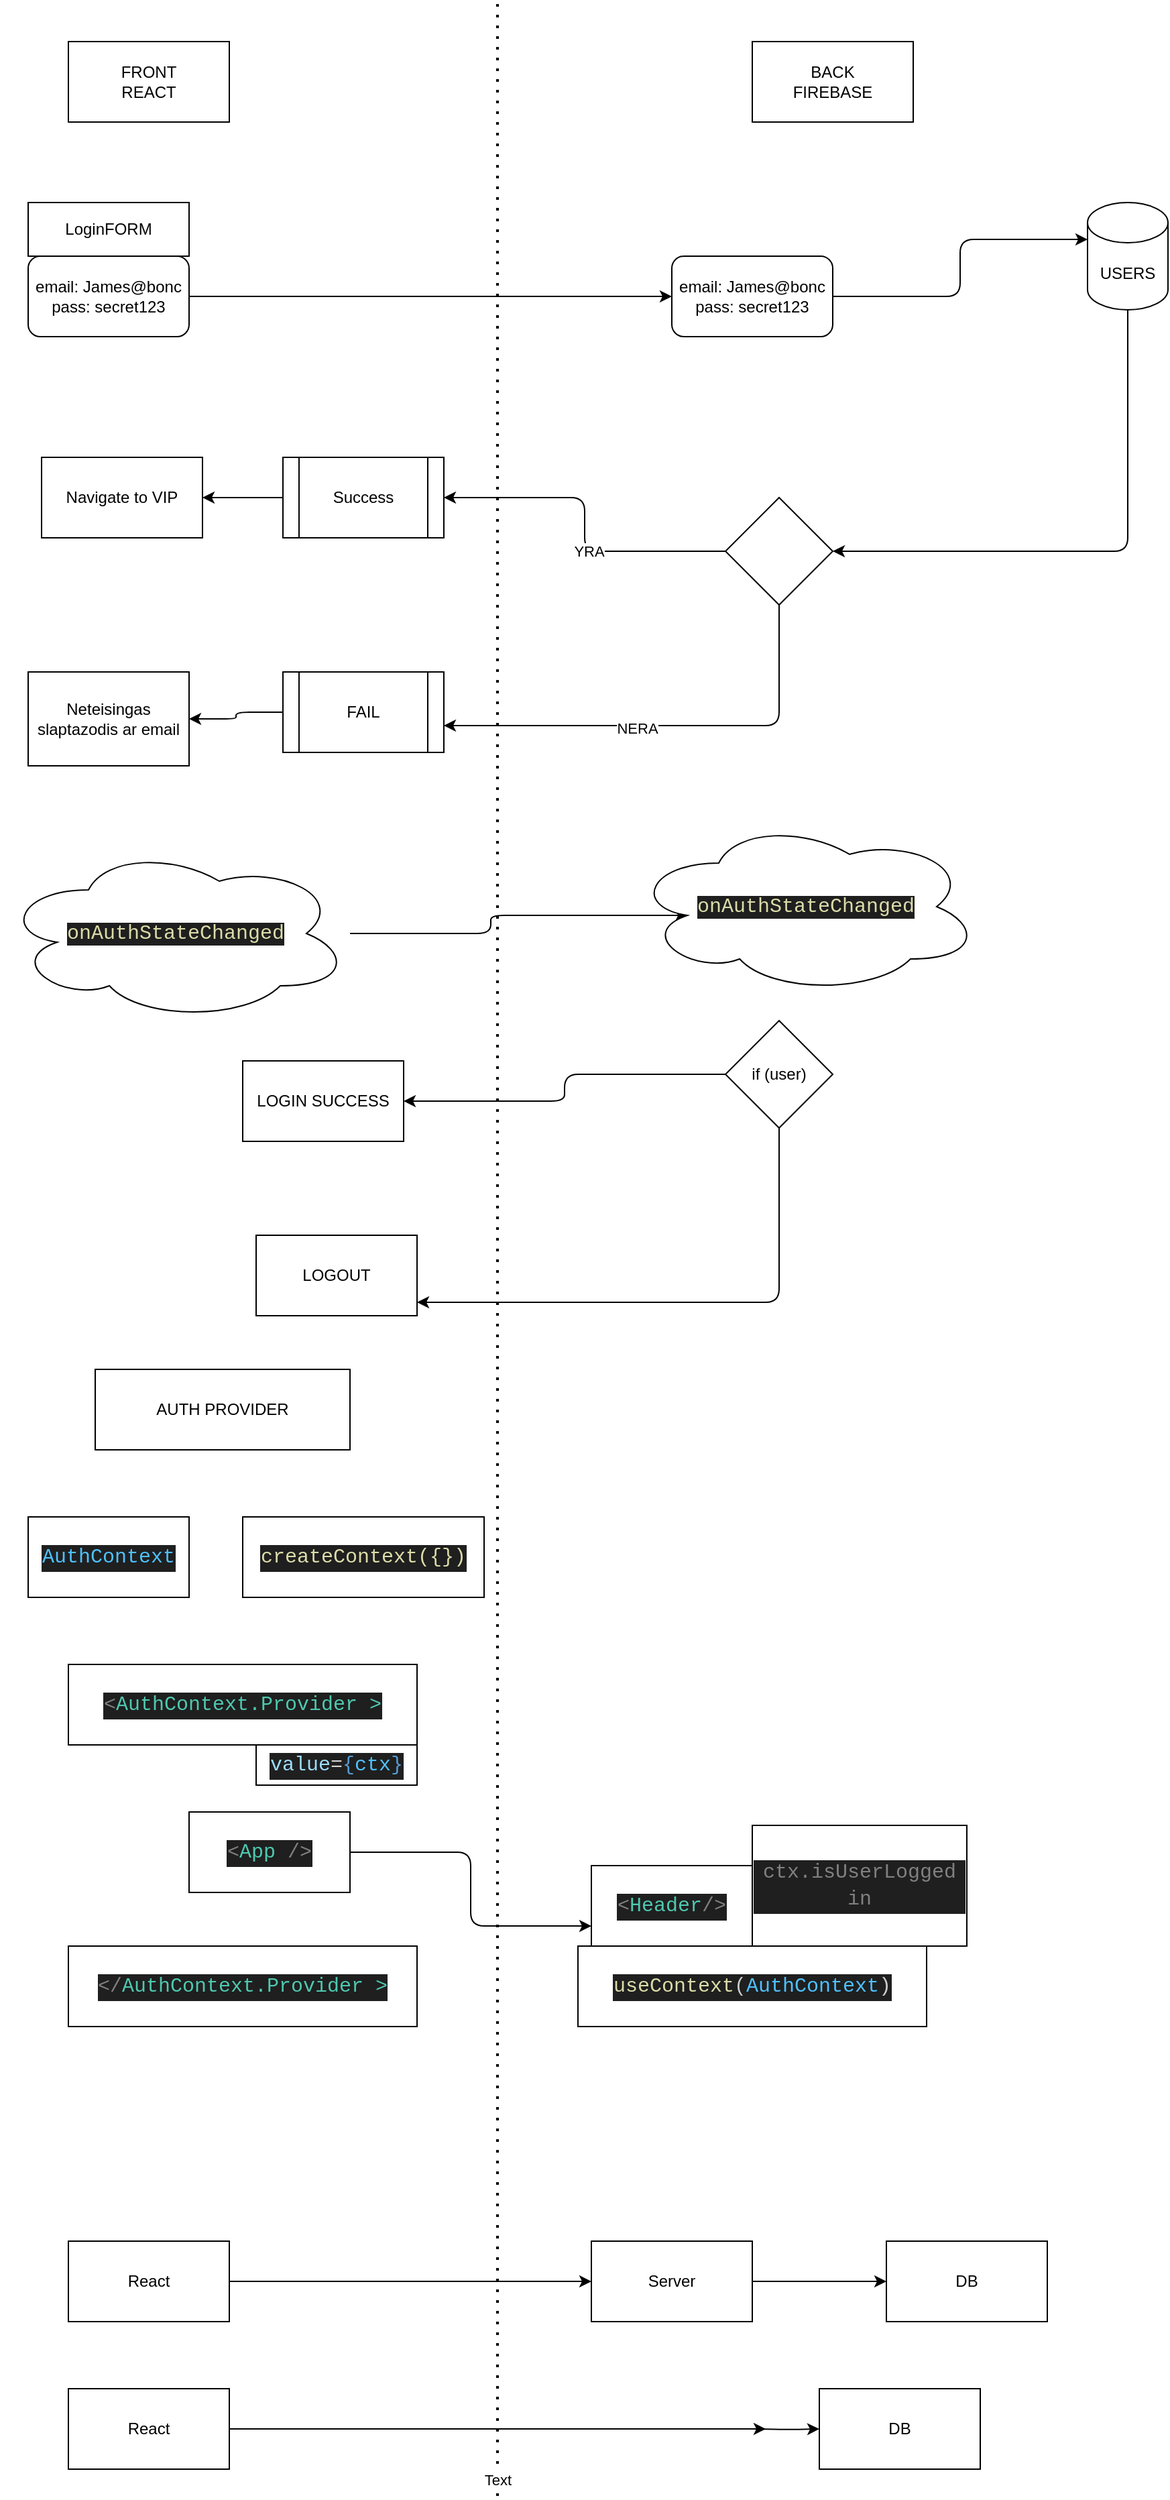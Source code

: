 <mxfile>
    <diagram id="fnSBRcc_dxPOJhorSgFZ" name="Page-1">
        <mxGraphModel dx="888" dy="535" grid="1" gridSize="10" guides="1" tooltips="1" connect="1" arrows="1" fold="1" page="1" pageScale="1" pageWidth="850" pageHeight="1100" math="0" shadow="0">
            <root>
                <mxCell id="0"/>
                <mxCell id="1" parent="0"/>
                <mxCell id="2" value="FRONT&lt;br&gt;REACT" style="rounded=0;whiteSpace=wrap;html=1;" vertex="1" parent="1">
                    <mxGeometry x="120" y="40" width="120" height="60" as="geometry"/>
                </mxCell>
                <mxCell id="3" value="BACK&lt;br&gt;FIREBASE" style="rounded=0;whiteSpace=wrap;html=1;" vertex="1" parent="1">
                    <mxGeometry x="630" y="40" width="120" height="60" as="geometry"/>
                </mxCell>
                <mxCell id="4" value="" style="endArrow=none;dashed=1;html=1;dashPattern=1 3;strokeWidth=2;" edge="1" parent="1">
                    <mxGeometry width="50" height="50" relative="1" as="geometry">
                        <mxPoint x="440" y="1870" as="sourcePoint"/>
                        <mxPoint x="440" y="10" as="targetPoint"/>
                    </mxGeometry>
                </mxCell>
                <mxCell id="48" value="Text" style="edgeLabel;html=1;align=center;verticalAlign=middle;resizable=0;points=[];" vertex="1" connectable="0" parent="4">
                    <mxGeometry x="-0.987" relative="1" as="geometry">
                        <mxPoint as="offset"/>
                    </mxGeometry>
                </mxCell>
                <mxCell id="5" value="LoginFORM" style="rounded=0;whiteSpace=wrap;html=1;" vertex="1" parent="1">
                    <mxGeometry x="90" y="160" width="120" height="40" as="geometry"/>
                </mxCell>
                <mxCell id="7" style="edgeStyle=none;html=1;" edge="1" parent="1" source="6">
                    <mxGeometry relative="1" as="geometry">
                        <mxPoint x="570" y="230" as="targetPoint"/>
                    </mxGeometry>
                </mxCell>
                <mxCell id="6" value="email: James@bonc&lt;br&gt;pass: secret123" style="rounded=1;whiteSpace=wrap;html=1;" vertex="1" parent="1">
                    <mxGeometry x="90" y="200" width="120" height="60" as="geometry"/>
                </mxCell>
                <mxCell id="10" style="edgeStyle=orthogonalEdgeStyle;html=1;entryX=0;entryY=0;entryDx=0;entryDy=27.5;entryPerimeter=0;" edge="1" parent="1" source="8" target="9">
                    <mxGeometry relative="1" as="geometry"/>
                </mxCell>
                <mxCell id="8" value="email: James@bonc&lt;br&gt;pass: secret123" style="rounded=1;whiteSpace=wrap;html=1;" vertex="1" parent="1">
                    <mxGeometry x="570" y="200" width="120" height="60" as="geometry"/>
                </mxCell>
                <mxCell id="12" style="edgeStyle=orthogonalEdgeStyle;html=1;entryX=1;entryY=0.5;entryDx=0;entryDy=0;" edge="1" parent="1" source="9" target="11">
                    <mxGeometry relative="1" as="geometry">
                        <Array as="points">
                            <mxPoint x="910" y="420"/>
                        </Array>
                    </mxGeometry>
                </mxCell>
                <mxCell id="9" value="USERS" style="shape=cylinder3;whiteSpace=wrap;html=1;boundedLbl=1;backgroundOutline=1;size=15;" vertex="1" parent="1">
                    <mxGeometry x="880" y="160" width="60" height="80" as="geometry"/>
                </mxCell>
                <mxCell id="13" style="edgeStyle=orthogonalEdgeStyle;html=1;" edge="1" parent="1" source="11" target="17">
                    <mxGeometry relative="1" as="geometry">
                        <mxPoint x="330" y="380" as="targetPoint"/>
                    </mxGeometry>
                </mxCell>
                <mxCell id="15" value="YRA" style="edgeLabel;html=1;align=center;verticalAlign=middle;resizable=0;points=[];" vertex="1" connectable="0" parent="13">
                    <mxGeometry x="-0.181" relative="1" as="geometry">
                        <mxPoint as="offset"/>
                    </mxGeometry>
                </mxCell>
                <mxCell id="14" style="edgeStyle=orthogonalEdgeStyle;html=1;" edge="1" parent="1" source="11" target="18">
                    <mxGeometry relative="1" as="geometry">
                        <mxPoint x="380" y="560" as="targetPoint"/>
                        <Array as="points">
                            <mxPoint x="650" y="550"/>
                            <mxPoint x="380" y="550"/>
                        </Array>
                    </mxGeometry>
                </mxCell>
                <mxCell id="16" value="NERA" style="edgeLabel;html=1;align=center;verticalAlign=middle;resizable=0;points=[];" vertex="1" connectable="0" parent="14">
                    <mxGeometry x="0.152" y="2" relative="1" as="geometry">
                        <mxPoint as="offset"/>
                    </mxGeometry>
                </mxCell>
                <mxCell id="11" value="" style="rhombus;whiteSpace=wrap;html=1;" vertex="1" parent="1">
                    <mxGeometry x="610" y="380" width="80" height="80" as="geometry"/>
                </mxCell>
                <mxCell id="20" style="edgeStyle=orthogonalEdgeStyle;html=1;entryX=1;entryY=0.5;entryDx=0;entryDy=0;" edge="1" parent="1" source="17" target="19">
                    <mxGeometry relative="1" as="geometry"/>
                </mxCell>
                <mxCell id="17" value="Success" style="shape=process;whiteSpace=wrap;html=1;backgroundOutline=1;" vertex="1" parent="1">
                    <mxGeometry x="280" y="350" width="120" height="60" as="geometry"/>
                </mxCell>
                <mxCell id="22" style="edgeStyle=orthogonalEdgeStyle;html=1;entryX=1;entryY=0.5;entryDx=0;entryDy=0;" edge="1" parent="1" source="18" target="21">
                    <mxGeometry relative="1" as="geometry"/>
                </mxCell>
                <mxCell id="18" value="FAIL" style="shape=process;whiteSpace=wrap;html=1;backgroundOutline=1;" vertex="1" parent="1">
                    <mxGeometry x="280" y="510" width="120" height="60" as="geometry"/>
                </mxCell>
                <mxCell id="19" value="Navigate to VIP" style="rounded=0;whiteSpace=wrap;html=1;" vertex="1" parent="1">
                    <mxGeometry x="100" y="350" width="120" height="60" as="geometry"/>
                </mxCell>
                <mxCell id="21" value="Neteisingas slaptazodis ar email" style="rounded=0;whiteSpace=wrap;html=1;" vertex="1" parent="1">
                    <mxGeometry x="90" y="510" width="120" height="70" as="geometry"/>
                </mxCell>
                <mxCell id="28" style="edgeStyle=orthogonalEdgeStyle;html=1;entryX=0.16;entryY=0.55;entryDx=0;entryDy=0;entryPerimeter=0;" edge="1" parent="1" source="26" target="27">
                    <mxGeometry relative="1" as="geometry"/>
                </mxCell>
                <mxCell id="26" value="&lt;span style=&quot;color: rgb(220, 220, 170); font-family: &amp;quot;Cascadia code PL&amp;quot;, Menlo, Monaco, &amp;quot;Courier New&amp;quot;, monospace, Consolas, &amp;quot;Courier New&amp;quot;, monospace; font-size: 15px; background-color: rgb(31, 31, 31);&quot;&gt;onAuthStateChanged&lt;/span&gt;" style="ellipse;shape=cloud;whiteSpace=wrap;html=1;" vertex="1" parent="1">
                    <mxGeometry x="70" y="640" width="260" height="130" as="geometry"/>
                </mxCell>
                <mxCell id="27" value="&lt;span style=&quot;color: rgb(220, 220, 170); font-family: &amp;quot;Cascadia code PL&amp;quot;, Menlo, Monaco, &amp;quot;Courier New&amp;quot;, monospace, Consolas, &amp;quot;Courier New&amp;quot;, monospace; font-size: 15px; background-color: rgb(31, 31, 31);&quot;&gt;onAuthStateChanged&lt;/span&gt;" style="ellipse;shape=cloud;whiteSpace=wrap;html=1;" vertex="1" parent="1">
                    <mxGeometry x="540" y="620" width="260" height="130" as="geometry"/>
                </mxCell>
                <mxCell id="33" style="edgeStyle=orthogonalEdgeStyle;html=1;" edge="1" parent="1" source="30" target="34">
                    <mxGeometry relative="1" as="geometry">
                        <mxPoint x="320" y="840" as="targetPoint"/>
                    </mxGeometry>
                </mxCell>
                <mxCell id="35" style="edgeStyle=orthogonalEdgeStyle;html=1;" edge="1" parent="1" source="30" target="36">
                    <mxGeometry relative="1" as="geometry">
                        <mxPoint x="420" y="980" as="targetPoint"/>
                        <Array as="points">
                            <mxPoint x="650" y="980"/>
                        </Array>
                    </mxGeometry>
                </mxCell>
                <mxCell id="30" value="if (user)" style="rhombus;whiteSpace=wrap;html=1;" vertex="1" parent="1">
                    <mxGeometry x="610" y="770" width="80" height="80" as="geometry"/>
                </mxCell>
                <mxCell id="34" value="LOGIN SUCCESS" style="rounded=0;whiteSpace=wrap;html=1;" vertex="1" parent="1">
                    <mxGeometry x="250" y="800" width="120" height="60" as="geometry"/>
                </mxCell>
                <mxCell id="36" value="LOGOUT" style="rounded=0;whiteSpace=wrap;html=1;" vertex="1" parent="1">
                    <mxGeometry x="260" y="930" width="120" height="60" as="geometry"/>
                </mxCell>
                <mxCell id="37" value="AUTH PROVIDER" style="rounded=0;whiteSpace=wrap;html=1;" vertex="1" parent="1">
                    <mxGeometry x="140" y="1030" width="190" height="60" as="geometry"/>
                </mxCell>
                <mxCell id="38" value="&lt;div style=&quot;color: rgb(204, 204, 204); background-color: rgb(31, 31, 31); font-family: &amp;quot;Cascadia code PL&amp;quot;, Menlo, Monaco, &amp;quot;Courier New&amp;quot;, monospace, Consolas, &amp;quot;Courier New&amp;quot;, monospace; font-size: 15px; line-height: 20px;&quot;&gt;&lt;span style=&quot;color: #dcdcaa;&quot;&gt;createContext({})&lt;/span&gt;&lt;/div&gt;" style="rounded=0;whiteSpace=wrap;html=1;" vertex="1" parent="1">
                    <mxGeometry x="250" y="1140" width="180" height="60" as="geometry"/>
                </mxCell>
                <mxCell id="39" value="&lt;div style=&quot;color: rgb(204, 204, 204); background-color: rgb(31, 31, 31); font-family: &amp;quot;Cascadia code PL&amp;quot;, Menlo, Monaco, &amp;quot;Courier New&amp;quot;, monospace, Consolas, &amp;quot;Courier New&amp;quot;, monospace; font-size: 15px; line-height: 20px;&quot;&gt;&lt;span style=&quot;color: #4fc1ff;&quot;&gt;AuthContext&lt;/span&gt;&lt;/div&gt;" style="rounded=0;whiteSpace=wrap;html=1;" vertex="1" parent="1">
                    <mxGeometry x="90" y="1140" width="120" height="60" as="geometry"/>
                </mxCell>
                <mxCell id="45" style="edgeStyle=orthogonalEdgeStyle;html=1;entryX=0;entryY=0.75;entryDx=0;entryDy=0;" edge="1" parent="1" source="40" target="44">
                    <mxGeometry relative="1" as="geometry"/>
                </mxCell>
                <mxCell id="40" value="&lt;div style=&quot;color: rgb(204, 204, 204); background-color: rgb(31, 31, 31); font-family: &amp;quot;Cascadia code PL&amp;quot;, Menlo, Monaco, &amp;quot;Courier New&amp;quot;, monospace, Consolas, &amp;quot;Courier New&amp;quot;, monospace; font-size: 15px; line-height: 20px;&quot;&gt;&lt;span style=&quot;color: #808080;&quot;&gt;&amp;lt;&lt;/span&gt;&lt;span style=&quot;color: #4ec9b0;&quot;&gt;App&lt;/span&gt; &lt;span style=&quot;color: #808080;&quot;&gt;/&amp;gt;&lt;/span&gt;&lt;/div&gt;" style="rounded=0;whiteSpace=wrap;html=1;" vertex="1" parent="1">
                    <mxGeometry x="210" y="1360" width="120" height="60" as="geometry"/>
                </mxCell>
                <mxCell id="41" value="&lt;div style=&quot;color: rgb(204, 204, 204); background-color: rgb(31, 31, 31); font-family: &amp;quot;Cascadia code PL&amp;quot;, Menlo, Monaco, &amp;quot;Courier New&amp;quot;, monospace, Consolas, &amp;quot;Courier New&amp;quot;, monospace; font-size: 15px; line-height: 20px;&quot;&gt;&lt;div style=&quot;line-height: 20px;&quot;&gt;&lt;span style=&quot;color: #808080;&quot;&gt;&amp;lt;&lt;/span&gt;&lt;span style=&quot;color: #4ec9b0;&quot;&gt;AuthContext.Provider &amp;gt;&lt;/span&gt;&lt;/div&gt;&lt;/div&gt;" style="rounded=0;whiteSpace=wrap;html=1;" vertex="1" parent="1">
                    <mxGeometry x="120" y="1250" width="260" height="60" as="geometry"/>
                </mxCell>
                <mxCell id="42" value="&lt;div style=&quot;color: rgb(204, 204, 204); background-color: rgb(31, 31, 31); font-family: &amp;quot;Cascadia code PL&amp;quot;, Menlo, Monaco, &amp;quot;Courier New&amp;quot;, monospace, Consolas, &amp;quot;Courier New&amp;quot;, monospace; font-size: 15px; line-height: 20px;&quot;&gt;&lt;div style=&quot;line-height: 20px;&quot;&gt;&lt;span style=&quot;color: #808080;&quot;&gt;&amp;lt;/&lt;/span&gt;&lt;span style=&quot;color: #4ec9b0;&quot;&gt;AuthContext.Provider &amp;gt;&lt;/span&gt;&lt;/div&gt;&lt;/div&gt;" style="rounded=0;whiteSpace=wrap;html=1;" vertex="1" parent="1">
                    <mxGeometry x="120" y="1460" width="260" height="60" as="geometry"/>
                </mxCell>
                <mxCell id="43" value="&lt;div style=&quot;color: rgb(204, 204, 204); background-color: rgb(31, 31, 31); font-family: &amp;quot;Cascadia code PL&amp;quot;, Menlo, Monaco, &amp;quot;Courier New&amp;quot;, monospace, Consolas, &amp;quot;Courier New&amp;quot;, monospace; font-size: 15px; line-height: 20px;&quot;&gt;&lt;span style=&quot;color: #9cdcfe;&quot;&gt;value&lt;/span&gt;&lt;span style=&quot;color: #d4d4d4;&quot;&gt;=&lt;/span&gt;&lt;span style=&quot;color: #569cd6;&quot;&gt;{&lt;/span&gt;&lt;span style=&quot;color: #4fc1ff;&quot;&gt;ctx&lt;/span&gt;&lt;span style=&quot;color: #569cd6;&quot;&gt;}&lt;/span&gt;&lt;/div&gt;" style="rounded=0;whiteSpace=wrap;html=1;" vertex="1" parent="1">
                    <mxGeometry x="260" y="1310" width="120" height="30" as="geometry"/>
                </mxCell>
                <mxCell id="44" value="&lt;div style=&quot;background-color: rgb(31, 31, 31); font-family: &amp;quot;Cascadia code PL&amp;quot;, Menlo, Monaco, &amp;quot;Courier New&amp;quot;, monospace, Consolas, &amp;quot;Courier New&amp;quot;, monospace; font-size: 15px; line-height: 20px;&quot;&gt;&lt;span style=&quot;color: rgb(128, 128, 128);&quot;&gt;&amp;lt;&lt;/span&gt;&lt;font color=&quot;#4ec9b0&quot;&gt;Header&lt;/font&gt;&lt;span style=&quot;color: rgb(128, 128, 128);&quot;&gt;/&amp;gt;&lt;/span&gt;&lt;/div&gt;" style="rounded=0;whiteSpace=wrap;html=1;" vertex="1" parent="1">
                    <mxGeometry x="510" y="1400" width="120" height="60" as="geometry"/>
                </mxCell>
                <mxCell id="46" value="&lt;div style=&quot;background-color: rgb(31, 31, 31); font-family: &amp;quot;Cascadia code PL&amp;quot;, Menlo, Monaco, &amp;quot;Courier New&amp;quot;, monospace, Consolas, &amp;quot;Courier New&amp;quot;, monospace; font-size: 15px; line-height: 20px;&quot;&gt;&lt;font color=&quot;#808080&quot;&gt;ctx.isUserLogged in&lt;/font&gt;&lt;/div&gt;" style="rounded=0;whiteSpace=wrap;html=1;" vertex="1" parent="1">
                    <mxGeometry x="630" y="1370" width="160" height="90" as="geometry"/>
                </mxCell>
                <mxCell id="47" value="&lt;div style=&quot;color: rgb(204, 204, 204); background-color: rgb(31, 31, 31); font-family: &amp;quot;Cascadia code PL&amp;quot;, Menlo, Monaco, &amp;quot;Courier New&amp;quot;, monospace, Consolas, &amp;quot;Courier New&amp;quot;, monospace; font-size: 15px; line-height: 20px;&quot;&gt;&lt;span style=&quot;color: #dcdcaa;&quot;&gt;useContext&lt;/span&gt;(&lt;span style=&quot;color: #4fc1ff;&quot;&gt;AuthContext&lt;/span&gt;)&lt;/div&gt;" style="rounded=0;whiteSpace=wrap;html=1;" vertex="1" parent="1">
                    <mxGeometry x="500" y="1460" width="260" height="60" as="geometry"/>
                </mxCell>
                <mxCell id="51" style="edgeStyle=orthogonalEdgeStyle;html=1;" edge="1" parent="1" source="50" target="52">
                    <mxGeometry relative="1" as="geometry">
                        <mxPoint x="510" y="1710" as="targetPoint"/>
                    </mxGeometry>
                </mxCell>
                <mxCell id="50" value="React" style="rounded=0;whiteSpace=wrap;html=1;" vertex="1" parent="1">
                    <mxGeometry x="120" y="1680" width="120" height="60" as="geometry"/>
                </mxCell>
                <mxCell id="54" style="edgeStyle=orthogonalEdgeStyle;html=1;entryX=0;entryY=0.5;entryDx=0;entryDy=0;" edge="1" parent="1" source="52" target="53">
                    <mxGeometry relative="1" as="geometry"/>
                </mxCell>
                <mxCell id="52" value="Server" style="rounded=0;whiteSpace=wrap;html=1;" vertex="1" parent="1">
                    <mxGeometry x="510" y="1680" width="120" height="60" as="geometry"/>
                </mxCell>
                <mxCell id="53" value="DB" style="rounded=0;whiteSpace=wrap;html=1;" vertex="1" parent="1">
                    <mxGeometry x="730" y="1680" width="120" height="60" as="geometry"/>
                </mxCell>
                <mxCell id="55" style="edgeStyle=orthogonalEdgeStyle;html=1;" edge="1" source="56" parent="1">
                    <mxGeometry relative="1" as="geometry">
                        <mxPoint x="640" y="1820" as="targetPoint"/>
                    </mxGeometry>
                </mxCell>
                <mxCell id="56" value="React" style="rounded=0;whiteSpace=wrap;html=1;" vertex="1" parent="1">
                    <mxGeometry x="120" y="1790" width="120" height="60" as="geometry"/>
                </mxCell>
                <mxCell id="57" style="edgeStyle=orthogonalEdgeStyle;html=1;entryX=0;entryY=0.5;entryDx=0;entryDy=0;" edge="1" target="59" parent="1">
                    <mxGeometry relative="1" as="geometry">
                        <mxPoint x="630" y="1820" as="sourcePoint"/>
                    </mxGeometry>
                </mxCell>
                <mxCell id="59" value="DB" style="rounded=0;whiteSpace=wrap;html=1;" vertex="1" parent="1">
                    <mxGeometry x="680" y="1790" width="120" height="60" as="geometry"/>
                </mxCell>
            </root>
        </mxGraphModel>
    </diagram>
</mxfile>